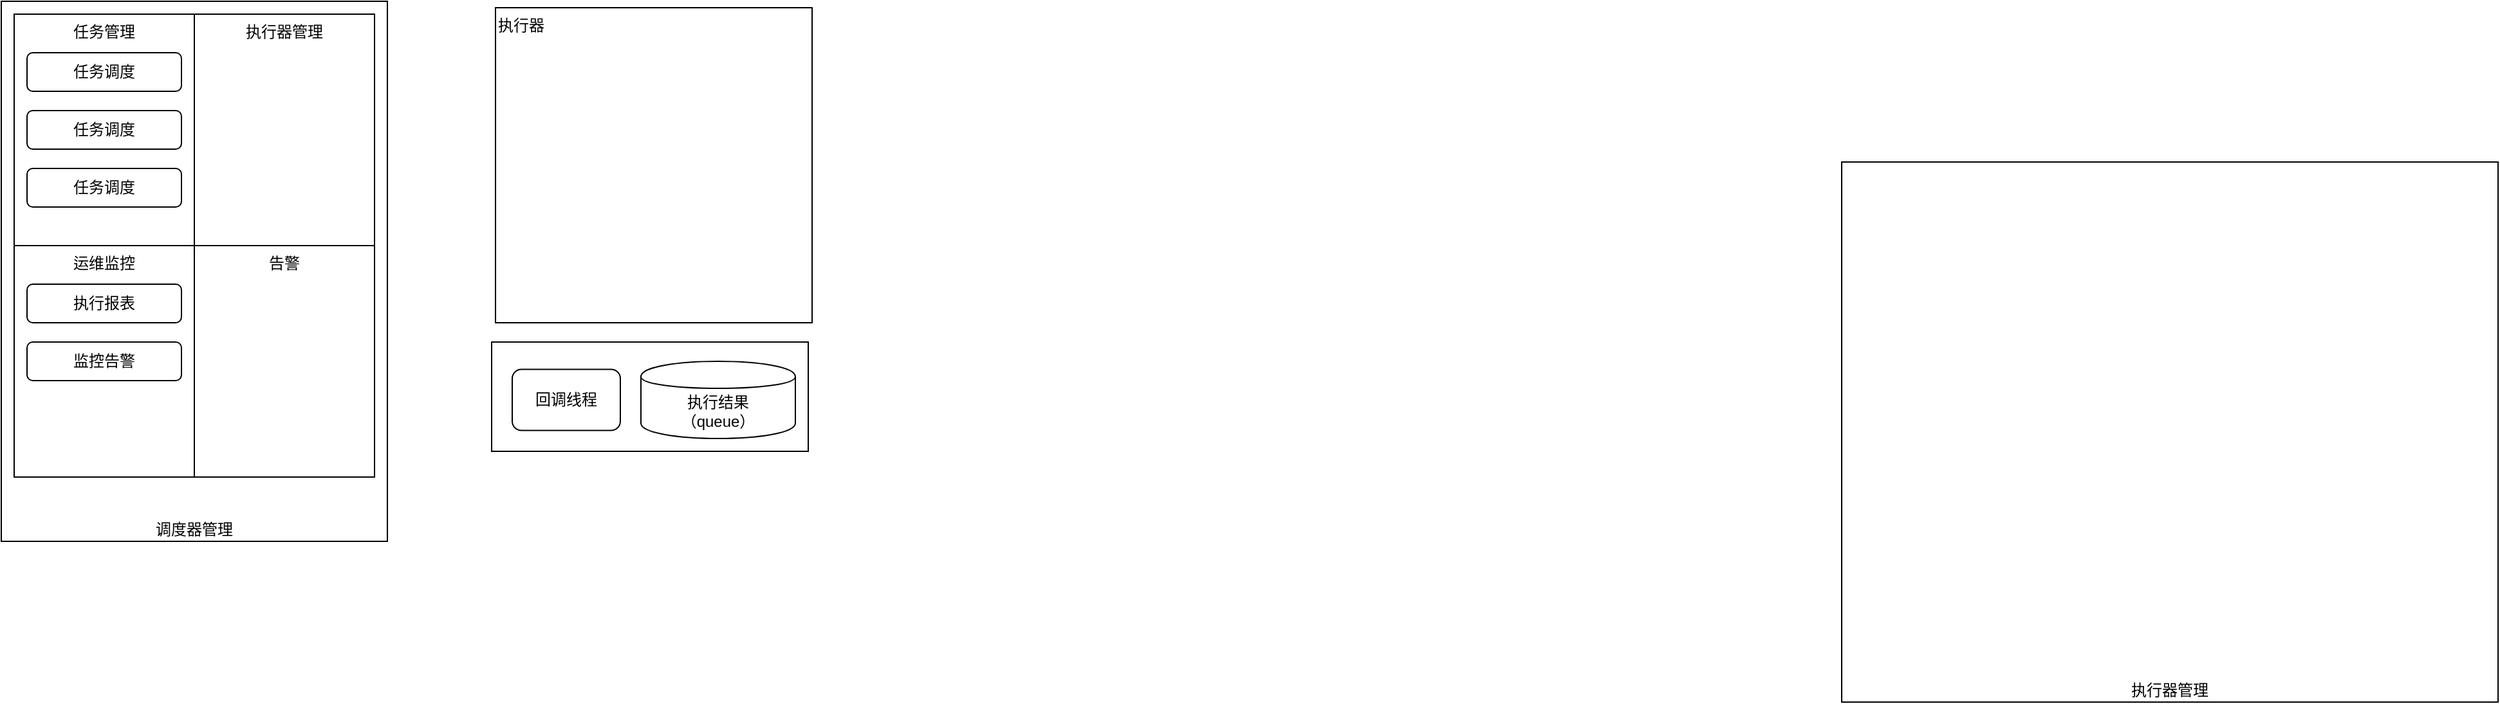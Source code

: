 <mxfile version="13.8.6" type="github">
  <diagram id="nVS1z4Y_-Y_mz45k10Go" name="Page-1">
    <mxGraphModel dx="1038" dy="556" grid="1" gridSize="10" guides="1" tooltips="1" connect="1" arrows="1" fold="1" page="1" pageScale="1" pageWidth="827" pageHeight="1169" background="none" math="0" shadow="0">
      <root>
        <mxCell id="0" />
        <mxCell id="1" parent="0" />
        <mxCell id="8Vj3od7fIR08aVMTatw8-20" value="执行器" style="rounded=0;whiteSpace=wrap;html=1;align=left;verticalAlign=top;" vertex="1" parent="1">
          <mxGeometry x="414" y="45" width="246" height="245" as="geometry" />
        </mxCell>
        <mxCell id="4RTG4fBJWJTOTxvx7D-B-3" value="调度器管理" style="rounded=0;whiteSpace=wrap;html=1;verticalAlign=bottom;" parent="1" vertex="1">
          <mxGeometry x="30" y="40" width="300" height="420" as="geometry" />
        </mxCell>
        <mxCell id="4RTG4fBJWJTOTxvx7D-B-1" value="任务管理" style="rounded=0;whiteSpace=wrap;html=1;verticalAlign=top;" parent="1" vertex="1">
          <mxGeometry x="40" y="50" width="140" height="180" as="geometry" />
        </mxCell>
        <mxCell id="4RTG4fBJWJTOTxvx7D-B-2" value="执行器管理" style="rounded=0;whiteSpace=wrap;html=1;verticalAlign=top;" parent="1" vertex="1">
          <mxGeometry x="180" y="50" width="140" height="180" as="geometry" />
        </mxCell>
        <mxCell id="4RTG4fBJWJTOTxvx7D-B-4" value="执行器管理" style="rounded=0;whiteSpace=wrap;html=1;verticalAlign=bottom;" parent="1" vertex="1">
          <mxGeometry x="1460" y="165" width="510" height="420" as="geometry" />
        </mxCell>
        <mxCell id="4RTG4fBJWJTOTxvx7D-B-5" value="运维监控" style="rounded=0;whiteSpace=wrap;html=1;verticalAlign=top;" parent="1" vertex="1">
          <mxGeometry x="40" y="230" width="140" height="180" as="geometry" />
        </mxCell>
        <mxCell id="4RTG4fBJWJTOTxvx7D-B-6" value="告警" style="rounded=0;whiteSpace=wrap;html=1;verticalAlign=top;" parent="1" vertex="1">
          <mxGeometry x="180" y="230" width="140" height="180" as="geometry" />
        </mxCell>
        <mxCell id="8Vj3od7fIR08aVMTatw8-2" value="执行报表" style="rounded=1;whiteSpace=wrap;html=1;" vertex="1" parent="1">
          <mxGeometry x="50" y="260" width="120" height="30" as="geometry" />
        </mxCell>
        <mxCell id="8Vj3od7fIR08aVMTatw8-3" value="监控告警" style="rounded=1;whiteSpace=wrap;html=1;" vertex="1" parent="1">
          <mxGeometry x="50" y="305" width="120" height="30" as="geometry" />
        </mxCell>
        <mxCell id="8Vj3od7fIR08aVMTatw8-4" value="任务调度" style="rounded=1;whiteSpace=wrap;html=1;" vertex="1" parent="1">
          <mxGeometry x="50" y="80" width="120" height="30" as="geometry" />
        </mxCell>
        <mxCell id="8Vj3od7fIR08aVMTatw8-5" value="任务调度" style="rounded=1;whiteSpace=wrap;html=1;" vertex="1" parent="1">
          <mxGeometry x="50" y="125" width="120" height="30" as="geometry" />
        </mxCell>
        <mxCell id="8Vj3od7fIR08aVMTatw8-6" value="任务调度" style="rounded=1;whiteSpace=wrap;html=1;" vertex="1" parent="1">
          <mxGeometry x="50" y="170" width="120" height="30" as="geometry" />
        </mxCell>
        <mxCell id="8Vj3od7fIR08aVMTatw8-21" value="" style="rounded=0;whiteSpace=wrap;html=1;align=left;verticalAlign=top;" vertex="1" parent="1">
          <mxGeometry x="411" y="305" width="246" height="85" as="geometry" />
        </mxCell>
        <mxCell id="8Vj3od7fIR08aVMTatw8-22" value="执行结果&lt;br&gt;（queue）" style="shape=cylinder;whiteSpace=wrap;html=1;boundedLbl=1;backgroundOutline=1;align=center;" vertex="1" parent="1">
          <mxGeometry x="527" y="320" width="120" height="60" as="geometry" />
        </mxCell>
        <mxCell id="8Vj3od7fIR08aVMTatw8-23" value="回调线程" style="rounded=1;whiteSpace=wrap;html=1;align=center;" vertex="1" parent="1">
          <mxGeometry x="427" y="326.25" width="84" height="47.5" as="geometry" />
        </mxCell>
      </root>
    </mxGraphModel>
  </diagram>
</mxfile>
